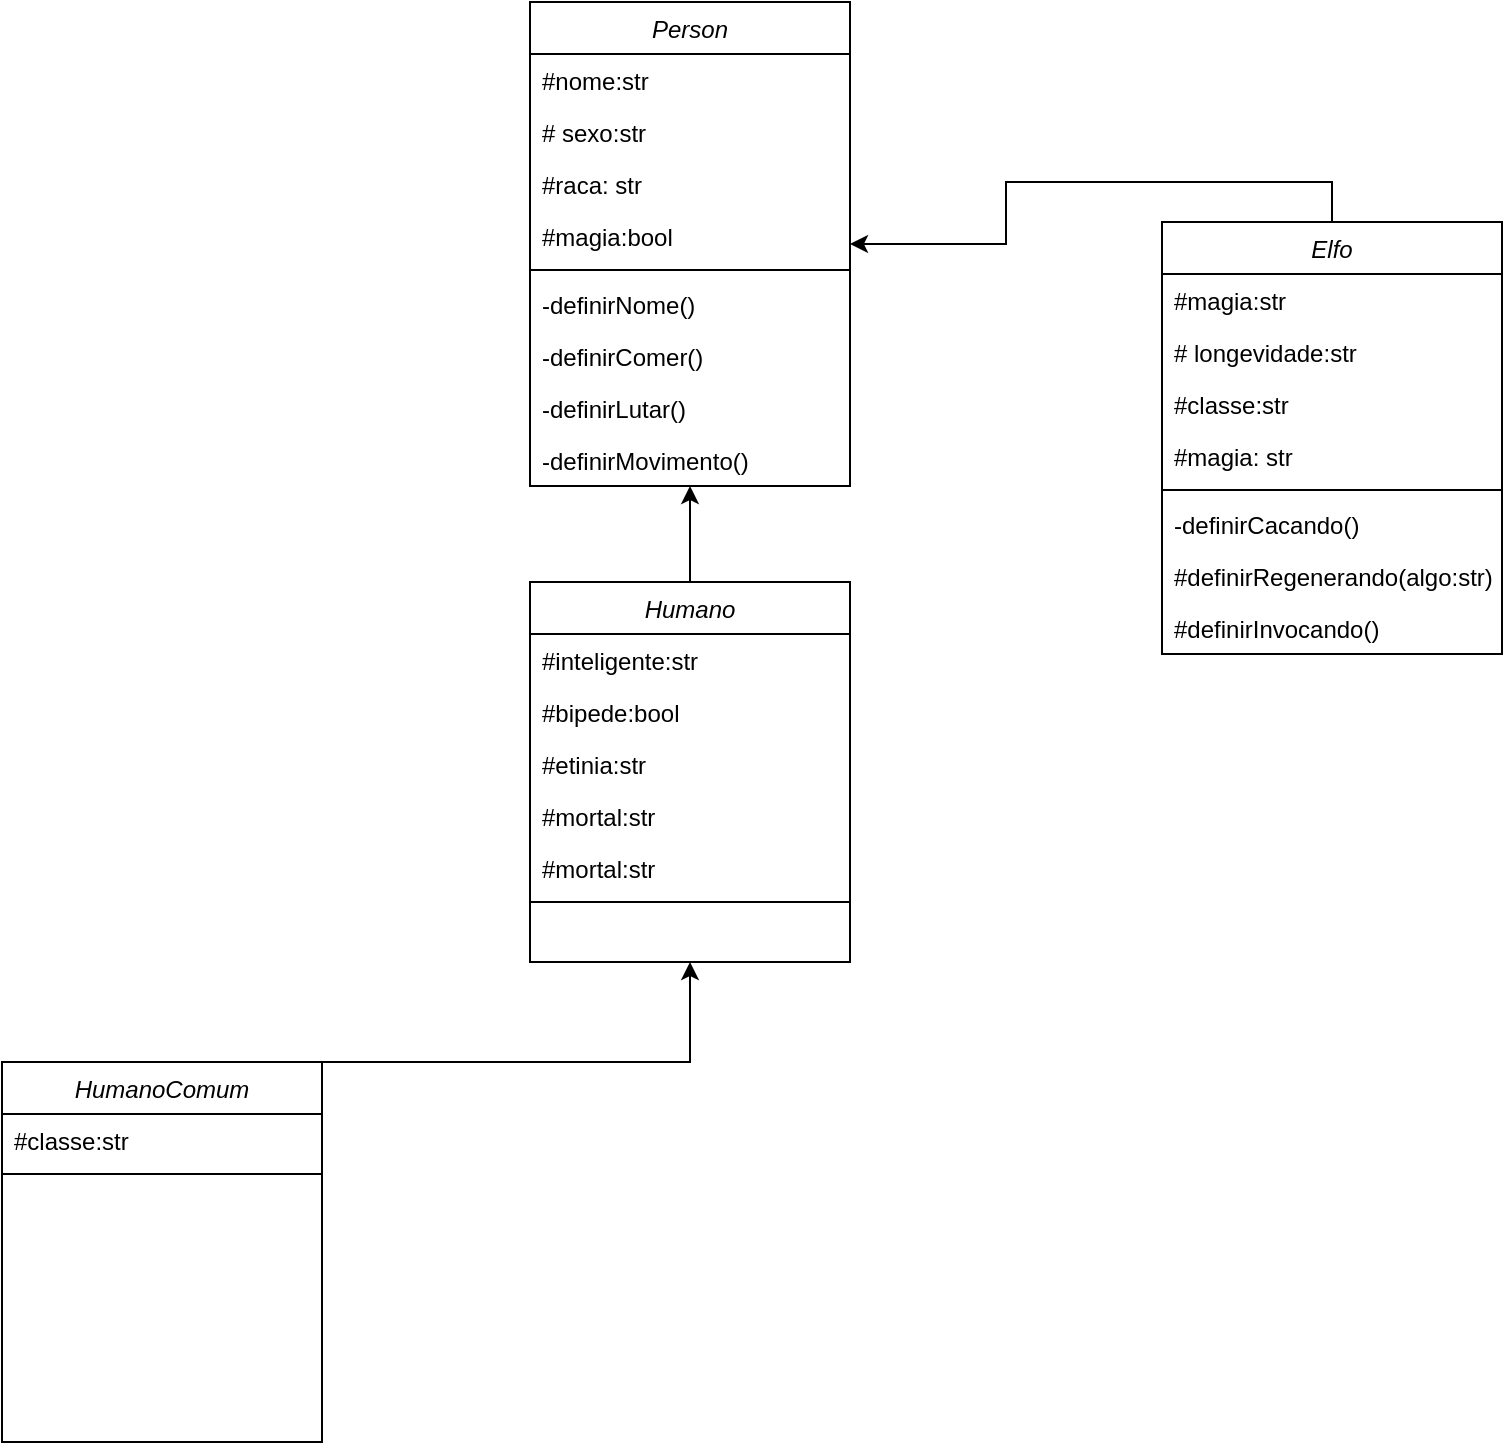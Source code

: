 <mxfile version="22.1.5" type="github">
  <diagram id="C5RBs43oDa-KdzZeNtuy" name="Page-1">
    <mxGraphModel dx="1050" dy="557" grid="1" gridSize="10" guides="1" tooltips="1" connect="1" arrows="1" fold="1" page="1" pageScale="1" pageWidth="827" pageHeight="1169" math="0" shadow="0">
      <root>
        <mxCell id="WIyWlLk6GJQsqaUBKTNV-0" />
        <mxCell id="WIyWlLk6GJQsqaUBKTNV-1" parent="WIyWlLk6GJQsqaUBKTNV-0" />
        <mxCell id="Q5HttMWc3AUmdxLBJbVk-27" value="" style="edgeStyle=orthogonalEdgeStyle;rounded=0;orthogonalLoop=1;jettySize=auto;html=1;exitX=0.5;exitY=0;exitDx=0;exitDy=0;" edge="1" parent="WIyWlLk6GJQsqaUBKTNV-1" source="Q5HttMWc3AUmdxLBJbVk-20" target="zkfFHV4jXpPFQw0GAbJ--0">
          <mxGeometry relative="1" as="geometry">
            <mxPoint x="320" y="290" as="targetPoint" />
          </mxGeometry>
        </mxCell>
        <mxCell id="zkfFHV4jXpPFQw0GAbJ--0" value="Person" style="swimlane;fontStyle=2;align=center;verticalAlign=top;childLayout=stackLayout;horizontal=1;startSize=26;horizontalStack=0;resizeParent=1;resizeLast=0;collapsible=1;marginBottom=0;rounded=0;shadow=0;strokeWidth=1;" parent="WIyWlLk6GJQsqaUBKTNV-1" vertex="1">
          <mxGeometry x="334" y="30" width="160" height="242" as="geometry">
            <mxRectangle x="230" y="140" width="160" height="26" as="alternateBounds" />
          </mxGeometry>
        </mxCell>
        <mxCell id="zkfFHV4jXpPFQw0GAbJ--1" value="#nome:str" style="text;align=left;verticalAlign=top;spacingLeft=4;spacingRight=4;overflow=hidden;rotatable=0;points=[[0,0.5],[1,0.5]];portConstraint=eastwest;" parent="zkfFHV4jXpPFQw0GAbJ--0" vertex="1">
          <mxGeometry y="26" width="160" height="26" as="geometry" />
        </mxCell>
        <mxCell id="zkfFHV4jXpPFQw0GAbJ--2" value="# sexo:str" style="text;align=left;verticalAlign=top;spacingLeft=4;spacingRight=4;overflow=hidden;rotatable=0;points=[[0,0.5],[1,0.5]];portConstraint=eastwest;rounded=0;shadow=0;html=0;" parent="zkfFHV4jXpPFQw0GAbJ--0" vertex="1">
          <mxGeometry y="52" width="160" height="26" as="geometry" />
        </mxCell>
        <mxCell id="zkfFHV4jXpPFQw0GAbJ--3" value="#raca: str" style="text;align=left;verticalAlign=top;spacingLeft=4;spacingRight=4;overflow=hidden;rotatable=0;points=[[0,0.5],[1,0.5]];portConstraint=eastwest;rounded=0;shadow=0;html=0;" parent="zkfFHV4jXpPFQw0GAbJ--0" vertex="1">
          <mxGeometry y="78" width="160" height="26" as="geometry" />
        </mxCell>
        <mxCell id="Q5HttMWc3AUmdxLBJbVk-0" value="#magia:bool" style="text;align=left;verticalAlign=top;spacingLeft=4;spacingRight=4;overflow=hidden;rotatable=0;points=[[0,0.5],[1,0.5]];portConstraint=eastwest;rounded=0;shadow=0;html=0;" vertex="1" parent="zkfFHV4jXpPFQw0GAbJ--0">
          <mxGeometry y="104" width="160" height="26" as="geometry" />
        </mxCell>
        <mxCell id="zkfFHV4jXpPFQw0GAbJ--4" value="" style="line;html=1;strokeWidth=1;align=left;verticalAlign=middle;spacingTop=-1;spacingLeft=3;spacingRight=3;rotatable=0;labelPosition=right;points=[];portConstraint=eastwest;" parent="zkfFHV4jXpPFQw0GAbJ--0" vertex="1">
          <mxGeometry y="130" width="160" height="8" as="geometry" />
        </mxCell>
        <mxCell id="Q5HttMWc3AUmdxLBJbVk-39" value="-definirNome()" style="text;align=left;verticalAlign=top;spacingLeft=4;spacingRight=4;overflow=hidden;rotatable=0;points=[[0,0.5],[1,0.5]];portConstraint=eastwest;" vertex="1" parent="zkfFHV4jXpPFQw0GAbJ--0">
          <mxGeometry y="138" width="160" height="26" as="geometry" />
        </mxCell>
        <mxCell id="zkfFHV4jXpPFQw0GAbJ--5" value="-definirComer()" style="text;align=left;verticalAlign=top;spacingLeft=4;spacingRight=4;overflow=hidden;rotatable=0;points=[[0,0.5],[1,0.5]];portConstraint=eastwest;" parent="zkfFHV4jXpPFQw0GAbJ--0" vertex="1">
          <mxGeometry y="164" width="160" height="26" as="geometry" />
        </mxCell>
        <mxCell id="Q5HttMWc3AUmdxLBJbVk-41" value="-definirLutar()" style="text;align=left;verticalAlign=top;spacingLeft=4;spacingRight=4;overflow=hidden;rotatable=0;points=[[0,0.5],[1,0.5]];portConstraint=eastwest;" vertex="1" parent="zkfFHV4jXpPFQw0GAbJ--0">
          <mxGeometry y="190" width="160" height="26" as="geometry" />
        </mxCell>
        <mxCell id="Q5HttMWc3AUmdxLBJbVk-40" value="-definirMovimento()" style="text;align=left;verticalAlign=top;spacingLeft=4;spacingRight=4;overflow=hidden;rotatable=0;points=[[0,0.5],[1,0.5]];portConstraint=eastwest;" vertex="1" parent="zkfFHV4jXpPFQw0GAbJ--0">
          <mxGeometry y="216" width="160" height="26" as="geometry" />
        </mxCell>
        <mxCell id="Q5HttMWc3AUmdxLBJbVk-1" value="Humano" style="swimlane;fontStyle=2;align=center;verticalAlign=top;childLayout=stackLayout;horizontal=1;startSize=26;horizontalStack=0;resizeParent=1;resizeLast=0;collapsible=1;marginBottom=0;rounded=0;shadow=0;strokeWidth=1;" vertex="1" parent="WIyWlLk6GJQsqaUBKTNV-1">
          <mxGeometry x="334" y="320" width="160" height="190" as="geometry">
            <mxRectangle x="230" y="140" width="160" height="26" as="alternateBounds" />
          </mxGeometry>
        </mxCell>
        <mxCell id="Q5HttMWc3AUmdxLBJbVk-9" value="#inteligente:str" style="text;align=left;verticalAlign=top;spacingLeft=4;spacingRight=4;overflow=hidden;rotatable=0;points=[[0,0.5],[1,0.5]];portConstraint=eastwest;" vertex="1" parent="Q5HttMWc3AUmdxLBJbVk-1">
          <mxGeometry y="26" width="160" height="26" as="geometry" />
        </mxCell>
        <mxCell id="Q5HttMWc3AUmdxLBJbVk-14" value="#bipede:bool" style="text;align=left;verticalAlign=top;spacingLeft=4;spacingRight=4;overflow=hidden;rotatable=0;points=[[0,0.5],[1,0.5]];portConstraint=eastwest;" vertex="1" parent="Q5HttMWc3AUmdxLBJbVk-1">
          <mxGeometry y="52" width="160" height="26" as="geometry" />
        </mxCell>
        <mxCell id="Q5HttMWc3AUmdxLBJbVk-15" value="#etinia:str" style="text;align=left;verticalAlign=top;spacingLeft=4;spacingRight=4;overflow=hidden;rotatable=0;points=[[0,0.5],[1,0.5]];portConstraint=eastwest;" vertex="1" parent="Q5HttMWc3AUmdxLBJbVk-1">
          <mxGeometry y="78" width="160" height="26" as="geometry" />
        </mxCell>
        <mxCell id="Q5HttMWc3AUmdxLBJbVk-38" value="#mortal:str" style="text;align=left;verticalAlign=top;spacingLeft=4;spacingRight=4;overflow=hidden;rotatable=0;points=[[0,0.5],[1,0.5]];portConstraint=eastwest;" vertex="1" parent="Q5HttMWc3AUmdxLBJbVk-1">
          <mxGeometry y="104" width="160" height="26" as="geometry" />
        </mxCell>
        <mxCell id="Q5HttMWc3AUmdxLBJbVk-2" value="#mortal:str" style="text;align=left;verticalAlign=top;spacingLeft=4;spacingRight=4;overflow=hidden;rotatable=0;points=[[0,0.5],[1,0.5]];portConstraint=eastwest;" vertex="1" parent="Q5HttMWc3AUmdxLBJbVk-1">
          <mxGeometry y="130" width="160" height="26" as="geometry" />
        </mxCell>
        <mxCell id="Q5HttMWc3AUmdxLBJbVk-6" value="" style="line;html=1;strokeWidth=1;align=left;verticalAlign=middle;spacingTop=-1;spacingLeft=3;spacingRight=3;rotatable=0;labelPosition=right;points=[];portConstraint=eastwest;" vertex="1" parent="Q5HttMWc3AUmdxLBJbVk-1">
          <mxGeometry y="156" width="160" height="8" as="geometry" />
        </mxCell>
        <mxCell id="Q5HttMWc3AUmdxLBJbVk-20" value="Elfo" style="swimlane;fontStyle=2;align=center;verticalAlign=top;childLayout=stackLayout;horizontal=1;startSize=26;horizontalStack=0;resizeParent=1;resizeLast=0;collapsible=1;marginBottom=0;rounded=0;shadow=0;strokeWidth=1;" vertex="1" parent="WIyWlLk6GJQsqaUBKTNV-1">
          <mxGeometry x="650" y="140" width="170" height="216" as="geometry">
            <mxRectangle x="230" y="140" width="160" height="26" as="alternateBounds" />
          </mxGeometry>
        </mxCell>
        <mxCell id="Q5HttMWc3AUmdxLBJbVk-21" value="#magia:str" style="text;align=left;verticalAlign=top;spacingLeft=4;spacingRight=4;overflow=hidden;rotatable=0;points=[[0,0.5],[1,0.5]];portConstraint=eastwest;" vertex="1" parent="Q5HttMWc3AUmdxLBJbVk-20">
          <mxGeometry y="26" width="170" height="26" as="geometry" />
        </mxCell>
        <mxCell id="Q5HttMWc3AUmdxLBJbVk-22" value="# longevidade:str" style="text;align=left;verticalAlign=top;spacingLeft=4;spacingRight=4;overflow=hidden;rotatable=0;points=[[0,0.5],[1,0.5]];portConstraint=eastwest;rounded=0;shadow=0;html=0;" vertex="1" parent="Q5HttMWc3AUmdxLBJbVk-20">
          <mxGeometry y="52" width="170" height="26" as="geometry" />
        </mxCell>
        <mxCell id="Q5HttMWc3AUmdxLBJbVk-23" value="#classe:str" style="text;align=left;verticalAlign=top;spacingLeft=4;spacingRight=4;overflow=hidden;rotatable=0;points=[[0,0.5],[1,0.5]];portConstraint=eastwest;rounded=0;shadow=0;html=0;" vertex="1" parent="Q5HttMWc3AUmdxLBJbVk-20">
          <mxGeometry y="78" width="170" height="26" as="geometry" />
        </mxCell>
        <mxCell id="Q5HttMWc3AUmdxLBJbVk-24" value="#magia: str" style="text;align=left;verticalAlign=top;spacingLeft=4;spacingRight=4;overflow=hidden;rotatable=0;points=[[0,0.5],[1,0.5]];portConstraint=eastwest;rounded=0;shadow=0;html=0;" vertex="1" parent="Q5HttMWc3AUmdxLBJbVk-20">
          <mxGeometry y="104" width="170" height="26" as="geometry" />
        </mxCell>
        <mxCell id="Q5HttMWc3AUmdxLBJbVk-25" value="" style="line;html=1;strokeWidth=1;align=left;verticalAlign=middle;spacingTop=-1;spacingLeft=3;spacingRight=3;rotatable=0;labelPosition=right;points=[];portConstraint=eastwest;" vertex="1" parent="Q5HttMWc3AUmdxLBJbVk-20">
          <mxGeometry y="130" width="170" height="8" as="geometry" />
        </mxCell>
        <mxCell id="Q5HttMWc3AUmdxLBJbVk-26" value="-definirCacando()" style="text;align=left;verticalAlign=top;spacingLeft=4;spacingRight=4;overflow=hidden;rotatable=0;points=[[0,0.5],[1,0.5]];portConstraint=eastwest;" vertex="1" parent="Q5HttMWc3AUmdxLBJbVk-20">
          <mxGeometry y="138" width="170" height="26" as="geometry" />
        </mxCell>
        <mxCell id="Q5HttMWc3AUmdxLBJbVk-42" value="#definirRegenerando(algo:str)" style="text;align=left;verticalAlign=top;spacingLeft=4;spacingRight=4;overflow=hidden;rotatable=0;points=[[0,0.5],[1,0.5]];portConstraint=eastwest;" vertex="1" parent="Q5HttMWc3AUmdxLBJbVk-20">
          <mxGeometry y="164" width="170" height="26" as="geometry" />
        </mxCell>
        <mxCell id="Q5HttMWc3AUmdxLBJbVk-43" value="#definirInvocando()" style="text;align=left;verticalAlign=top;spacingLeft=4;spacingRight=4;overflow=hidden;rotatable=0;points=[[0,0.5],[1,0.5]];portConstraint=eastwest;" vertex="1" parent="Q5HttMWc3AUmdxLBJbVk-20">
          <mxGeometry y="190" width="170" height="26" as="geometry" />
        </mxCell>
        <mxCell id="Q5HttMWc3AUmdxLBJbVk-37" value="" style="endArrow=classic;html=1;rounded=0;exitX=0.5;exitY=0;exitDx=0;exitDy=0;" edge="1" parent="WIyWlLk6GJQsqaUBKTNV-1" source="Q5HttMWc3AUmdxLBJbVk-1" target="zkfFHV4jXpPFQw0GAbJ--0">
          <mxGeometry width="50" height="50" relative="1" as="geometry">
            <mxPoint x="160" y="370" as="sourcePoint" />
            <mxPoint x="210" y="320" as="targetPoint" />
          </mxGeometry>
        </mxCell>
        <mxCell id="Q5HttMWc3AUmdxLBJbVk-53" value="" style="edgeStyle=orthogonalEdgeStyle;rounded=0;orthogonalLoop=1;jettySize=auto;html=1;exitX=0.5;exitY=0;exitDx=0;exitDy=0;" edge="1" parent="WIyWlLk6GJQsqaUBKTNV-1" source="Q5HttMWc3AUmdxLBJbVk-44">
          <mxGeometry relative="1" as="geometry">
            <mxPoint x="414" y="510" as="targetPoint" />
            <Array as="points">
              <mxPoint x="414" y="560" />
            </Array>
          </mxGeometry>
        </mxCell>
        <mxCell id="Q5HttMWc3AUmdxLBJbVk-44" value="HumanoComum" style="swimlane;fontStyle=2;align=center;verticalAlign=top;childLayout=stackLayout;horizontal=1;startSize=26;horizontalStack=0;resizeParent=1;resizeLast=0;collapsible=1;marginBottom=0;rounded=0;shadow=0;strokeWidth=1;" vertex="1" parent="WIyWlLk6GJQsqaUBKTNV-1">
          <mxGeometry x="70" y="560" width="160" height="190" as="geometry">
            <mxRectangle x="230" y="140" width="160" height="26" as="alternateBounds" />
          </mxGeometry>
        </mxCell>
        <mxCell id="Q5HttMWc3AUmdxLBJbVk-45" value="#classe:str" style="text;align=left;verticalAlign=top;spacingLeft=4;spacingRight=4;overflow=hidden;rotatable=0;points=[[0,0.5],[1,0.5]];portConstraint=eastwest;" vertex="1" parent="Q5HttMWc3AUmdxLBJbVk-44">
          <mxGeometry y="26" width="160" height="26" as="geometry" />
        </mxCell>
        <mxCell id="Q5HttMWc3AUmdxLBJbVk-50" value="" style="line;html=1;strokeWidth=1;align=left;verticalAlign=middle;spacingTop=-1;spacingLeft=3;spacingRight=3;rotatable=0;labelPosition=right;points=[];portConstraint=eastwest;" vertex="1" parent="Q5HttMWc3AUmdxLBJbVk-44">
          <mxGeometry y="52" width="160" height="8" as="geometry" />
        </mxCell>
      </root>
    </mxGraphModel>
  </diagram>
</mxfile>
